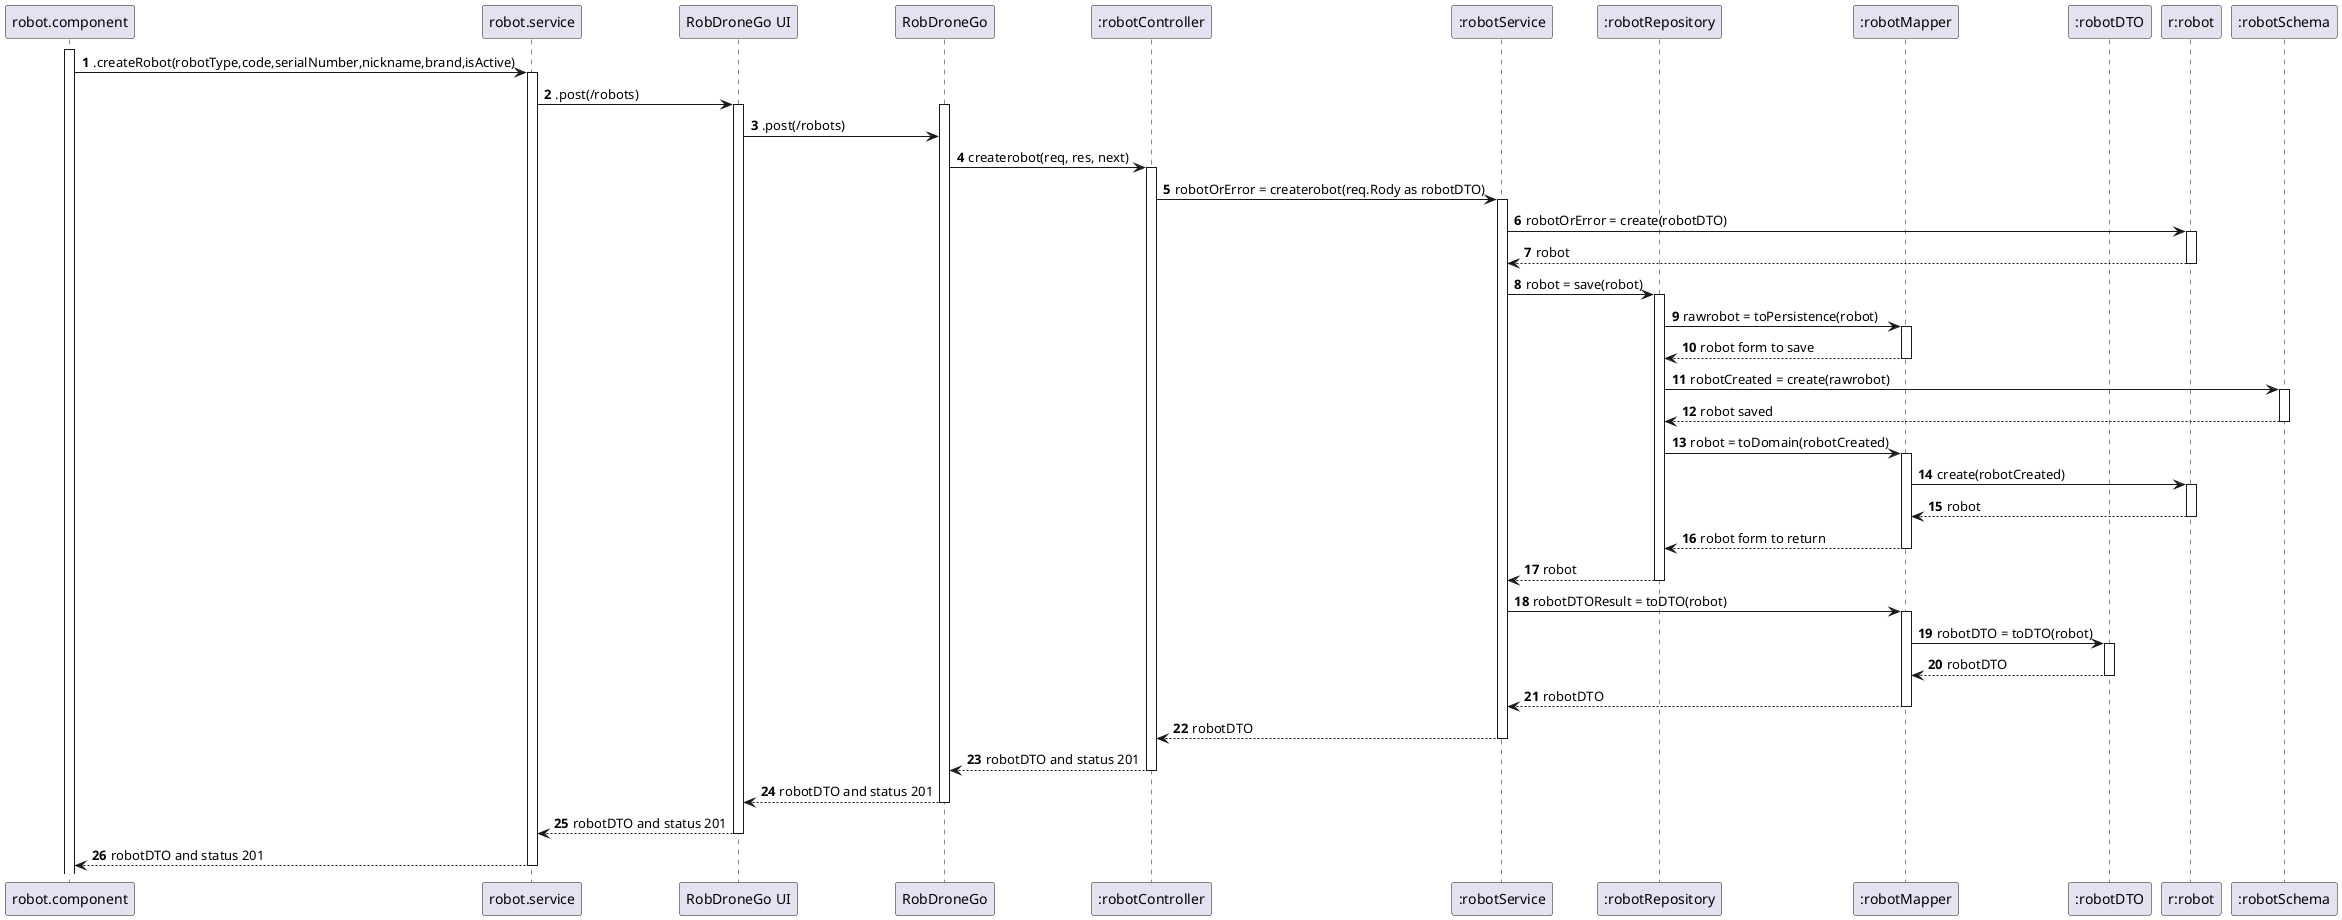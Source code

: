 @startuml

autonumber
participant "robot.component" as C
participant "robot.service" as S
participant "RobDroneGo UI" as UI
participant "RobDroneGo" as API
participant ":robotController" as RC
participant ":robotService" as RS
participant ":robotRepository" as RR
participant ":robotMapper" as RM
participant ":robotDTO" as DTO
participant "r:robot" as R
participant ":robotSchema" as RSchema

activate C
C -> S : .createRobot(robotType,code,serialNumber,nickname,brand,isActive)
activate S
S -> UI : .post(/robots)
activate UI
activate API
UI -> API : .post(/robots)
API -> RC : createrobot(req, res, next)
activate RC
RC -> RS : robotOrError = createrobot(req.Rody as robotDTO)
activate RS
RS -> R : robotOrError = create(robotDTO)
activate R
R --> RS : robot
deactivate R
RS -> RR : robot = save(robot)
activate RR
RR -> RM : rawrobot = toPersistence(robot)
activate RM
RM --> RR : robot form to save
deactivate RM
RR -> RSchema : robotCreated = create(rawrobot)
activate RSchema
RSchema --> RR : robot saved
deactivate RSchema
deactivate RM
RR -> RM : robot = toDomain(robotCreated)
activate RM
RM -> R : create(robotCreated)
activate R
R --> RM : robot
deactivate R
RM --> RR : robot form to return
deactivate RM
RR --> RS : robot
deactivate RR
RS -> RM : robotDTOResult = toDTO(robot)
activate RM
RM -> DTO : robotDTO = toDTO(robot)
activate DTO
DTO --> RM : robotDTO
deactivate DTO
RM --> RS : robotDTO
deactivate RM
RS --> RC : robotDTO
deactivate RS
RC --> API : robotDTO and status 201
deactivate RC
API --> UI : robotDTO and status 201
deactivate API
UI --> S : robotDTO and status 201
deactivate UI
S --> C : robotDTO and status 201
deactivate S


@enduml